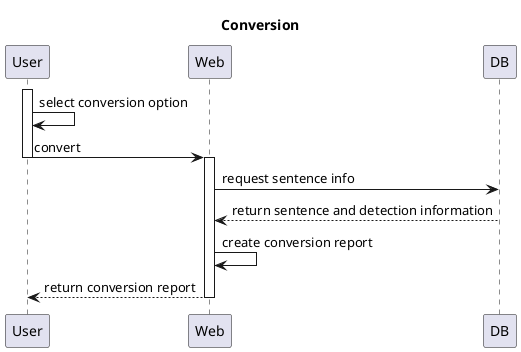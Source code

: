 @startuml
title Conversion
activate User
  User -> User : select conversion option
  User -> Web : convert
deactivate User

activate Web
  Web -> DB : request sentence info
  DB --> Web : return sentence and detection information
  Web -> Web : create conversion report
  Web --> User : return conversion report
deactivate Web
@enduml